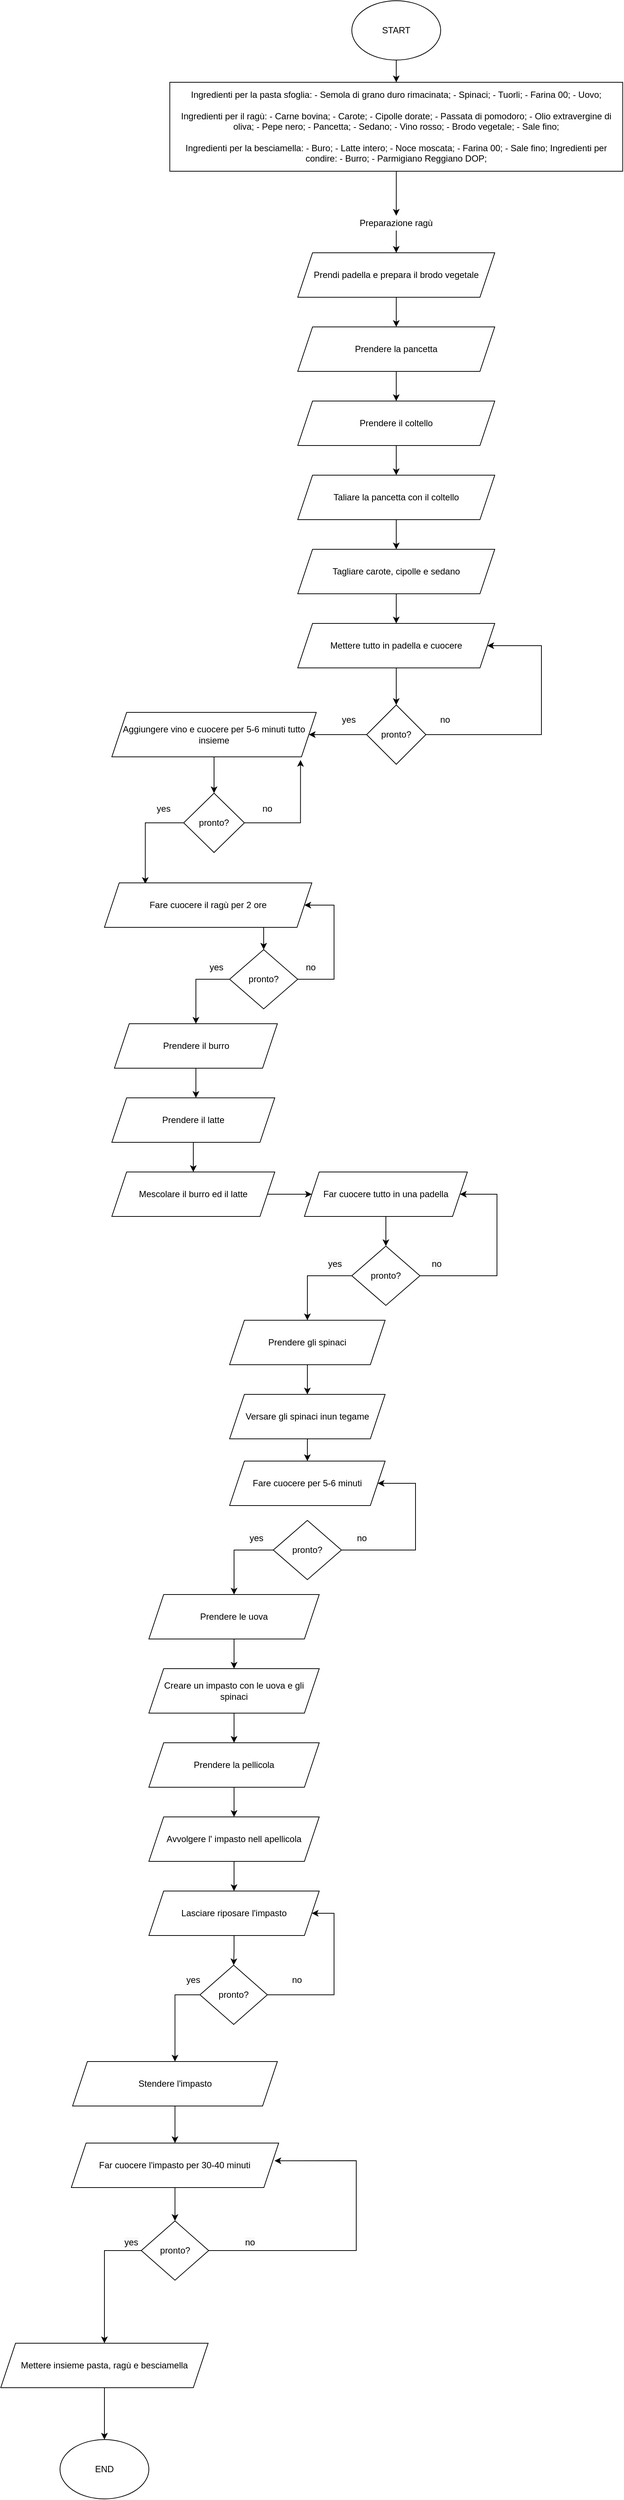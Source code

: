 <mxfile version="14.1.8" type="device"><diagram id="C5RBs43oDa-KdzZeNtuy" name="Page-1"><mxGraphModel dx="3753" dy="1669" grid="1" gridSize="10" guides="1" tooltips="1" connect="1" arrows="1" fold="1" page="1" pageScale="1" pageWidth="827" pageHeight="1169" math="0" shadow="0"><root><mxCell id="WIyWlLk6GJQsqaUBKTNV-0"/><mxCell id="WIyWlLk6GJQsqaUBKTNV-1" parent="WIyWlLk6GJQsqaUBKTNV-0"/><mxCell id="c3x22JrB4chmc79C06rX-2" style="edgeStyle=orthogonalEdgeStyle;rounded=0;orthogonalLoop=1;jettySize=auto;html=1;" edge="1" parent="WIyWlLk6GJQsqaUBKTNV-1" source="c3x22JrB4chmc79C06rX-0" target="c3x22JrB4chmc79C06rX-1"><mxGeometry relative="1" as="geometry"/></mxCell><mxCell id="c3x22JrB4chmc79C06rX-0" value="START" style="ellipse;whiteSpace=wrap;html=1;" vertex="1" parent="WIyWlLk6GJQsqaUBKTNV-1"><mxGeometry x="354" y="20" width="120" height="80" as="geometry"/></mxCell><mxCell id="c3x22JrB4chmc79C06rX-6" style="edgeStyle=orthogonalEdgeStyle;rounded=0;orthogonalLoop=1;jettySize=auto;html=1;entryX=0.5;entryY=0;entryDx=0;entryDy=0;" edge="1" parent="WIyWlLk6GJQsqaUBKTNV-1" source="c3x22JrB4chmc79C06rX-1" target="c3x22JrB4chmc79C06rX-5"><mxGeometry relative="1" as="geometry"/></mxCell><mxCell id="c3x22JrB4chmc79C06rX-1" value="Ingredienti per la pasta sfoglia:&#9;&#9;- Semola di grano duro rimacinata;&#9;&#9;- Spinaci;&#9;&#9;- Tuorli;&#9;&#9;- Farina 00;&#9;&#9;- Uovo;&#9;&lt;br&gt;&lt;br&gt;Ingredienti per il ragù:&#9;&#9;- Carne bovina;&#9;&#9;- Carote;&#9;&#9;- Cipolle dorate;&#9;&#9;- Passata di pomodoro;&#9;&#9;- Olio extravergine di oliva;&#9;&#9;- Pepe nero;&#9;&#9;- Pancetta;&#9;&#9;- Sedano;&#9;&#9;- Vino rosso;&#9;&#9;- Brodo vegetale;&#9;&#9;- Sale fino;&#9;&lt;br&gt;&lt;br&gt;Ingredienti per la besciamella:&#9;&#9;- Buro;&#9;&#9;- Latte intero;&#9;&#9;- Noce moscata;&#9;&#9;- Farina 00;&#9;&#9;- Sale fino;&#9;Ingredienti per condire:&#9;&#9;- Burro;&#9;&#9;- Parmigiano Reggiano DOP;" style="rounded=0;whiteSpace=wrap;html=1;" vertex="1" parent="WIyWlLk6GJQsqaUBKTNV-1"><mxGeometry x="108.25" y="130" width="611.5" height="120" as="geometry"/></mxCell><mxCell id="c3x22JrB4chmc79C06rX-8" style="edgeStyle=orthogonalEdgeStyle;rounded=0;orthogonalLoop=1;jettySize=auto;html=1;exitX=0.5;exitY=1;exitDx=0;exitDy=0;entryX=0.5;entryY=0;entryDx=0;entryDy=0;" edge="1" parent="WIyWlLk6GJQsqaUBKTNV-1" source="c3x22JrB4chmc79C06rX-5" target="c3x22JrB4chmc79C06rX-7"><mxGeometry relative="1" as="geometry"/></mxCell><mxCell id="c3x22JrB4chmc79C06rX-5" value="Preparazione ragù" style="text;html=1;strokeColor=none;fillColor=none;align=center;verticalAlign=middle;whiteSpace=wrap;rounded=0;" vertex="1" parent="WIyWlLk6GJQsqaUBKTNV-1"><mxGeometry x="344" y="310" width="140" height="20" as="geometry"/></mxCell><mxCell id="c3x22JrB4chmc79C06rX-14" style="edgeStyle=orthogonalEdgeStyle;rounded=0;orthogonalLoop=1;jettySize=auto;html=1;exitX=0.5;exitY=1;exitDx=0;exitDy=0;entryX=0.5;entryY=0;entryDx=0;entryDy=0;" edge="1" parent="WIyWlLk6GJQsqaUBKTNV-1" source="c3x22JrB4chmc79C06rX-7" target="c3x22JrB4chmc79C06rX-13"><mxGeometry relative="1" as="geometry"/></mxCell><mxCell id="c3x22JrB4chmc79C06rX-7" value="Prendi padella e prepara il brodo vegetale" style="shape=parallelogram;perimeter=parallelogramPerimeter;whiteSpace=wrap;html=1;fixedSize=1;" vertex="1" parent="WIyWlLk6GJQsqaUBKTNV-1"><mxGeometry x="281" y="360" width="266" height="60" as="geometry"/></mxCell><mxCell id="c3x22JrB4chmc79C06rX-17" style="edgeStyle=orthogonalEdgeStyle;rounded=0;orthogonalLoop=1;jettySize=auto;html=1;exitX=0.5;exitY=1;exitDx=0;exitDy=0;entryX=0.5;entryY=0;entryDx=0;entryDy=0;" edge="1" parent="WIyWlLk6GJQsqaUBKTNV-1" source="c3x22JrB4chmc79C06rX-13" target="c3x22JrB4chmc79C06rX-16"><mxGeometry relative="1" as="geometry"/></mxCell><mxCell id="c3x22JrB4chmc79C06rX-13" value="Prendere la pancetta" style="shape=parallelogram;perimeter=parallelogramPerimeter;whiteSpace=wrap;html=1;fixedSize=1;" vertex="1" parent="WIyWlLk6GJQsqaUBKTNV-1"><mxGeometry x="281" y="460" width="266" height="60" as="geometry"/></mxCell><mxCell id="c3x22JrB4chmc79C06rX-20" style="edgeStyle=orthogonalEdgeStyle;rounded=0;orthogonalLoop=1;jettySize=auto;html=1;exitX=0.5;exitY=1;exitDx=0;exitDy=0;entryX=0.5;entryY=0;entryDx=0;entryDy=0;" edge="1" parent="WIyWlLk6GJQsqaUBKTNV-1" source="c3x22JrB4chmc79C06rX-15" target="c3x22JrB4chmc79C06rX-19"><mxGeometry relative="1" as="geometry"/></mxCell><mxCell id="c3x22JrB4chmc79C06rX-15" value="Taliare la pancetta con il coltello" style="shape=parallelogram;perimeter=parallelogramPerimeter;whiteSpace=wrap;html=1;fixedSize=1;" vertex="1" parent="WIyWlLk6GJQsqaUBKTNV-1"><mxGeometry x="281" y="660" width="266" height="60" as="geometry"/></mxCell><mxCell id="c3x22JrB4chmc79C06rX-18" style="edgeStyle=orthogonalEdgeStyle;rounded=0;orthogonalLoop=1;jettySize=auto;html=1;exitX=0.5;exitY=1;exitDx=0;exitDy=0;entryX=0.5;entryY=0;entryDx=0;entryDy=0;" edge="1" parent="WIyWlLk6GJQsqaUBKTNV-1" source="c3x22JrB4chmc79C06rX-16" target="c3x22JrB4chmc79C06rX-15"><mxGeometry relative="1" as="geometry"><mxPoint x="414" y="660" as="targetPoint"/></mxGeometry></mxCell><mxCell id="c3x22JrB4chmc79C06rX-16" value="Prendere il coltello" style="shape=parallelogram;perimeter=parallelogramPerimeter;whiteSpace=wrap;html=1;fixedSize=1;" vertex="1" parent="WIyWlLk6GJQsqaUBKTNV-1"><mxGeometry x="281" y="560" width="266" height="60" as="geometry"/></mxCell><mxCell id="c3x22JrB4chmc79C06rX-24" style="edgeStyle=orthogonalEdgeStyle;rounded=0;orthogonalLoop=1;jettySize=auto;html=1;exitX=0.5;exitY=1;exitDx=0;exitDy=0;entryX=0.5;entryY=0;entryDx=0;entryDy=0;" edge="1" parent="WIyWlLk6GJQsqaUBKTNV-1" source="c3x22JrB4chmc79C06rX-19" target="c3x22JrB4chmc79C06rX-23"><mxGeometry relative="1" as="geometry"/></mxCell><mxCell id="c3x22JrB4chmc79C06rX-19" value="Tagliare carote, cipolle e sedano" style="shape=parallelogram;perimeter=parallelogramPerimeter;whiteSpace=wrap;html=1;fixedSize=1;" vertex="1" parent="WIyWlLk6GJQsqaUBKTNV-1"><mxGeometry x="281" y="760" width="266" height="60" as="geometry"/></mxCell><mxCell id="c3x22JrB4chmc79C06rX-26" style="edgeStyle=orthogonalEdgeStyle;rounded=0;orthogonalLoop=1;jettySize=auto;html=1;entryX=0.5;entryY=0;entryDx=0;entryDy=0;" edge="1" parent="WIyWlLk6GJQsqaUBKTNV-1" source="c3x22JrB4chmc79C06rX-23" target="c3x22JrB4chmc79C06rX-25"><mxGeometry relative="1" as="geometry"/></mxCell><mxCell id="c3x22JrB4chmc79C06rX-23" value="Mettere tutto in padella e cuocere" style="shape=parallelogram;perimeter=parallelogramPerimeter;whiteSpace=wrap;html=1;fixedSize=1;" vertex="1" parent="WIyWlLk6GJQsqaUBKTNV-1"><mxGeometry x="281" y="860" width="266" height="60" as="geometry"/></mxCell><mxCell id="c3x22JrB4chmc79C06rX-29" style="edgeStyle=orthogonalEdgeStyle;rounded=0;orthogonalLoop=1;jettySize=auto;html=1;exitX=1;exitY=0.5;exitDx=0;exitDy=0;entryX=1;entryY=0.5;entryDx=0;entryDy=0;" edge="1" parent="WIyWlLk6GJQsqaUBKTNV-1" source="c3x22JrB4chmc79C06rX-25" target="c3x22JrB4chmc79C06rX-23"><mxGeometry relative="1" as="geometry"><Array as="points"><mxPoint x="610" y="1010"/><mxPoint x="610" y="890"/></Array></mxGeometry></mxCell><mxCell id="c3x22JrB4chmc79C06rX-35" style="edgeStyle=orthogonalEdgeStyle;rounded=0;orthogonalLoop=1;jettySize=auto;html=1;exitX=0;exitY=0.5;exitDx=0;exitDy=0;entryX=1;entryY=0.5;entryDx=0;entryDy=0;" edge="1" parent="WIyWlLk6GJQsqaUBKTNV-1" source="c3x22JrB4chmc79C06rX-25" target="c3x22JrB4chmc79C06rX-33"><mxGeometry relative="1" as="geometry"/></mxCell><mxCell id="c3x22JrB4chmc79C06rX-25" value="pronto?" style="rhombus;whiteSpace=wrap;html=1;" vertex="1" parent="WIyWlLk6GJQsqaUBKTNV-1"><mxGeometry x="374" y="970" width="80" height="80" as="geometry"/></mxCell><mxCell id="c3x22JrB4chmc79C06rX-27" value="yes" style="text;html=1;strokeColor=none;fillColor=none;align=center;verticalAlign=middle;whiteSpace=wrap;rounded=0;" vertex="1" parent="WIyWlLk6GJQsqaUBKTNV-1"><mxGeometry x="330" y="980" width="40" height="20" as="geometry"/></mxCell><mxCell id="c3x22JrB4chmc79C06rX-28" value="no" style="text;html=1;strokeColor=none;fillColor=none;align=center;verticalAlign=middle;whiteSpace=wrap;rounded=0;" vertex="1" parent="WIyWlLk6GJQsqaUBKTNV-1"><mxGeometry x="460" y="980" width="40" height="20" as="geometry"/></mxCell><mxCell id="c3x22JrB4chmc79C06rX-38" style="edgeStyle=orthogonalEdgeStyle;rounded=0;orthogonalLoop=1;jettySize=auto;html=1;exitX=0.5;exitY=1;exitDx=0;exitDy=0;entryX=0.5;entryY=0;entryDx=0;entryDy=0;" edge="1" parent="WIyWlLk6GJQsqaUBKTNV-1" source="c3x22JrB4chmc79C06rX-33" target="c3x22JrB4chmc79C06rX-36"><mxGeometry relative="1" as="geometry"/></mxCell><mxCell id="c3x22JrB4chmc79C06rX-33" value="Aggiungere vino e cuocere per 5-6 minuti tutto insieme" style="shape=parallelogram;perimeter=parallelogramPerimeter;whiteSpace=wrap;html=1;fixedSize=1;" vertex="1" parent="WIyWlLk6GJQsqaUBKTNV-1"><mxGeometry x="30" y="980" width="276" height="60" as="geometry"/></mxCell><mxCell id="c3x22JrB4chmc79C06rX-41" style="edgeStyle=orthogonalEdgeStyle;rounded=0;orthogonalLoop=1;jettySize=auto;html=1;entryX=0.923;entryY=1.07;entryDx=0;entryDy=0;entryPerimeter=0;" edge="1" parent="WIyWlLk6GJQsqaUBKTNV-1" source="c3x22JrB4chmc79C06rX-36" target="c3x22JrB4chmc79C06rX-33"><mxGeometry relative="1" as="geometry"><Array as="points"><mxPoint x="285" y="1129"/></Array></mxGeometry></mxCell><mxCell id="c3x22JrB4chmc79C06rX-45" style="edgeStyle=orthogonalEdgeStyle;rounded=0;orthogonalLoop=1;jettySize=auto;html=1;exitX=0;exitY=0.5;exitDx=0;exitDy=0;entryX=0.197;entryY=0.023;entryDx=0;entryDy=0;entryPerimeter=0;" edge="1" parent="WIyWlLk6GJQsqaUBKTNV-1" source="c3x22JrB4chmc79C06rX-36" target="c3x22JrB4chmc79C06rX-42"><mxGeometry relative="1" as="geometry"/></mxCell><mxCell id="c3x22JrB4chmc79C06rX-36" value="pronto?" style="rhombus;whiteSpace=wrap;html=1;" vertex="1" parent="WIyWlLk6GJQsqaUBKTNV-1"><mxGeometry x="127" y="1089" width="82" height="80" as="geometry"/></mxCell><mxCell id="c3x22JrB4chmc79C06rX-39" value="yes" style="text;html=1;strokeColor=none;fillColor=none;align=center;verticalAlign=middle;whiteSpace=wrap;rounded=0;" vertex="1" parent="WIyWlLk6GJQsqaUBKTNV-1"><mxGeometry x="80" y="1100" width="40" height="20" as="geometry"/></mxCell><mxCell id="c3x22JrB4chmc79C06rX-40" value="no" style="text;html=1;strokeColor=none;fillColor=none;align=center;verticalAlign=middle;whiteSpace=wrap;rounded=0;" vertex="1" parent="WIyWlLk6GJQsqaUBKTNV-1"><mxGeometry x="220" y="1100" width="40" height="20" as="geometry"/></mxCell><mxCell id="c3x22JrB4chmc79C06rX-47" style="edgeStyle=orthogonalEdgeStyle;rounded=0;orthogonalLoop=1;jettySize=auto;html=1;exitX=0.75;exitY=1;exitDx=0;exitDy=0;entryX=0.5;entryY=0;entryDx=0;entryDy=0;" edge="1" parent="WIyWlLk6GJQsqaUBKTNV-1" source="c3x22JrB4chmc79C06rX-42" target="c3x22JrB4chmc79C06rX-46"><mxGeometry relative="1" as="geometry"/></mxCell><mxCell id="c3x22JrB4chmc79C06rX-42" value="Fare cuocere il ragù per 2 ore" style="shape=parallelogram;perimeter=parallelogramPerimeter;whiteSpace=wrap;html=1;fixedSize=1;" vertex="1" parent="WIyWlLk6GJQsqaUBKTNV-1"><mxGeometry x="20" y="1210" width="280" height="60" as="geometry"/></mxCell><mxCell id="c3x22JrB4chmc79C06rX-51" style="edgeStyle=orthogonalEdgeStyle;rounded=0;orthogonalLoop=1;jettySize=auto;html=1;exitX=0;exitY=0.5;exitDx=0;exitDy=0;entryX=0.5;entryY=0;entryDx=0;entryDy=0;" edge="1" parent="WIyWlLk6GJQsqaUBKTNV-1" source="c3x22JrB4chmc79C06rX-46" target="c3x22JrB4chmc79C06rX-50"><mxGeometry relative="1" as="geometry"/></mxCell><mxCell id="c3x22JrB4chmc79C06rX-52" style="edgeStyle=orthogonalEdgeStyle;rounded=0;orthogonalLoop=1;jettySize=auto;html=1;entryX=1;entryY=0.5;entryDx=0;entryDy=0;" edge="1" parent="WIyWlLk6GJQsqaUBKTNV-1" source="c3x22JrB4chmc79C06rX-46" target="c3x22JrB4chmc79C06rX-42"><mxGeometry relative="1" as="geometry"><Array as="points"><mxPoint x="330" y="1340"/><mxPoint x="330" y="1240"/></Array></mxGeometry></mxCell><mxCell id="c3x22JrB4chmc79C06rX-46" value="pronto?" style="rhombus;whiteSpace=wrap;html=1;" vertex="1" parent="WIyWlLk6GJQsqaUBKTNV-1"><mxGeometry x="189" y="1300" width="92" height="80" as="geometry"/></mxCell><mxCell id="c3x22JrB4chmc79C06rX-48" value="&lt;span style=&quot;color: rgb(0, 0, 0); font-family: helvetica; font-size: 12px; font-style: normal; font-weight: 400; letter-spacing: normal; text-align: center; text-indent: 0px; text-transform: none; word-spacing: 0px; background-color: rgb(248, 249, 250); display: inline; float: none;&quot;&gt;yes&lt;/span&gt;" style="text;whiteSpace=wrap;html=1;" vertex="1" parent="WIyWlLk6GJQsqaUBKTNV-1"><mxGeometry x="160" y="1310" width="40" height="30" as="geometry"/></mxCell><mxCell id="c3x22JrB4chmc79C06rX-49" value="&lt;span style=&quot;color: rgb(0, 0, 0); font-family: helvetica; font-size: 12px; font-style: normal; font-weight: 400; letter-spacing: normal; text-align: center; text-indent: 0px; text-transform: none; word-spacing: 0px; background-color: rgb(248, 249, 250); display: inline; float: none;&quot;&gt;no&lt;/span&gt;" style="text;whiteSpace=wrap;html=1;" vertex="1" parent="WIyWlLk6GJQsqaUBKTNV-1"><mxGeometry x="290" y="1310" width="40" height="30" as="geometry"/></mxCell><mxCell id="c3x22JrB4chmc79C06rX-54" style="edgeStyle=orthogonalEdgeStyle;rounded=0;orthogonalLoop=1;jettySize=auto;html=1;exitX=0.5;exitY=1;exitDx=0;exitDy=0;entryX=0.5;entryY=0;entryDx=0;entryDy=0;" edge="1" parent="WIyWlLk6GJQsqaUBKTNV-1" source="c3x22JrB4chmc79C06rX-50"><mxGeometry relative="1" as="geometry"><mxPoint x="143.5" y="1500" as="targetPoint"/></mxGeometry></mxCell><mxCell id="c3x22JrB4chmc79C06rX-50" value="Prendere il burro" style="shape=parallelogram;perimeter=parallelogramPerimeter;whiteSpace=wrap;html=1;fixedSize=1;" vertex="1" parent="WIyWlLk6GJQsqaUBKTNV-1"><mxGeometry x="33.5" y="1400" width="220" height="60" as="geometry"/></mxCell><mxCell id="c3x22JrB4chmc79C06rX-59" style="edgeStyle=orthogonalEdgeStyle;rounded=0;orthogonalLoop=1;jettySize=auto;html=1;exitX=0.5;exitY=1;exitDx=0;exitDy=0;entryX=0.5;entryY=0;entryDx=0;entryDy=0;" edge="1" parent="WIyWlLk6GJQsqaUBKTNV-1" source="c3x22JrB4chmc79C06rX-57" target="c3x22JrB4chmc79C06rX-58"><mxGeometry relative="1" as="geometry"/></mxCell><mxCell id="c3x22JrB4chmc79C06rX-57" value="Prendere il latte" style="shape=parallelogram;perimeter=parallelogramPerimeter;whiteSpace=wrap;html=1;fixedSize=1;" vertex="1" parent="WIyWlLk6GJQsqaUBKTNV-1"><mxGeometry x="30" y="1500" width="220" height="60" as="geometry"/></mxCell><mxCell id="c3x22JrB4chmc79C06rX-63" style="edgeStyle=orthogonalEdgeStyle;rounded=0;orthogonalLoop=1;jettySize=auto;html=1;exitX=1;exitY=0.5;exitDx=0;exitDy=0;entryX=0;entryY=0.5;entryDx=0;entryDy=0;" edge="1" parent="WIyWlLk6GJQsqaUBKTNV-1" source="c3x22JrB4chmc79C06rX-58" target="c3x22JrB4chmc79C06rX-62"><mxGeometry relative="1" as="geometry"/></mxCell><mxCell id="c3x22JrB4chmc79C06rX-58" value="Mescolare il burro ed il latte" style="shape=parallelogram;perimeter=parallelogramPerimeter;whiteSpace=wrap;html=1;fixedSize=1;" vertex="1" parent="WIyWlLk6GJQsqaUBKTNV-1"><mxGeometry x="30" y="1600" width="220" height="60" as="geometry"/></mxCell><mxCell id="c3x22JrB4chmc79C06rX-65" style="edgeStyle=orthogonalEdgeStyle;rounded=0;orthogonalLoop=1;jettySize=auto;html=1;entryX=0.5;entryY=0;entryDx=0;entryDy=0;" edge="1" parent="WIyWlLk6GJQsqaUBKTNV-1" source="c3x22JrB4chmc79C06rX-62" target="c3x22JrB4chmc79C06rX-64"><mxGeometry relative="1" as="geometry"/></mxCell><mxCell id="c3x22JrB4chmc79C06rX-62" value="Far cuocere tutto in una padella" style="shape=parallelogram;perimeter=parallelogramPerimeter;whiteSpace=wrap;html=1;fixedSize=1;" vertex="1" parent="WIyWlLk6GJQsqaUBKTNV-1"><mxGeometry x="290" y="1600" width="220" height="60" as="geometry"/></mxCell><mxCell id="c3x22JrB4chmc79C06rX-68" style="edgeStyle=orthogonalEdgeStyle;rounded=0;orthogonalLoop=1;jettySize=auto;html=1;exitX=1;exitY=0.5;exitDx=0;exitDy=0;entryX=1;entryY=0.5;entryDx=0;entryDy=0;" edge="1" parent="WIyWlLk6GJQsqaUBKTNV-1" source="c3x22JrB4chmc79C06rX-64" target="c3x22JrB4chmc79C06rX-62"><mxGeometry relative="1" as="geometry"><Array as="points"><mxPoint x="550" y="1740"/><mxPoint x="550" y="1630"/></Array></mxGeometry></mxCell><mxCell id="c3x22JrB4chmc79C06rX-71" style="edgeStyle=orthogonalEdgeStyle;rounded=0;orthogonalLoop=1;jettySize=auto;html=1;exitX=0;exitY=0.5;exitDx=0;exitDy=0;entryX=0.5;entryY=0;entryDx=0;entryDy=0;" edge="1" parent="WIyWlLk6GJQsqaUBKTNV-1" source="c3x22JrB4chmc79C06rX-64" target="c3x22JrB4chmc79C06rX-70"><mxGeometry relative="1" as="geometry"/></mxCell><mxCell id="c3x22JrB4chmc79C06rX-64" value="pronto?" style="rhombus;whiteSpace=wrap;html=1;" vertex="1" parent="WIyWlLk6GJQsqaUBKTNV-1"><mxGeometry x="354" y="1700" width="92" height="80" as="geometry"/></mxCell><mxCell id="c3x22JrB4chmc79C06rX-66" value="&lt;span style=&quot;color: rgb(0, 0, 0); font-family: helvetica; font-size: 12px; font-style: normal; font-weight: 400; letter-spacing: normal; text-align: center; text-indent: 0px; text-transform: none; word-spacing: 0px; background-color: rgb(248, 249, 250); display: inline; float: none;&quot;&gt;yes&lt;/span&gt;" style="text;whiteSpace=wrap;html=1;" vertex="1" parent="WIyWlLk6GJQsqaUBKTNV-1"><mxGeometry x="320" y="1710" width="40" height="30" as="geometry"/></mxCell><mxCell id="c3x22JrB4chmc79C06rX-67" value="&lt;span style=&quot;color: rgb(0, 0, 0); font-family: helvetica; font-size: 12px; font-style: normal; font-weight: 400; letter-spacing: normal; text-align: center; text-indent: 0px; text-transform: none; word-spacing: 0px; background-color: rgb(248, 249, 250); display: inline; float: none;&quot;&gt;no&lt;/span&gt;" style="text;whiteSpace=wrap;html=1;" vertex="1" parent="WIyWlLk6GJQsqaUBKTNV-1"><mxGeometry x="460" y="1710" width="40" height="30" as="geometry"/></mxCell><mxCell id="c3x22JrB4chmc79C06rX-73" style="edgeStyle=orthogonalEdgeStyle;rounded=0;orthogonalLoop=1;jettySize=auto;html=1;exitX=0.5;exitY=1;exitDx=0;exitDy=0;" edge="1" parent="WIyWlLk6GJQsqaUBKTNV-1" source="c3x22JrB4chmc79C06rX-70" target="c3x22JrB4chmc79C06rX-72"><mxGeometry relative="1" as="geometry"/></mxCell><mxCell id="c3x22JrB4chmc79C06rX-70" value="Prendere gli spinaci" style="shape=parallelogram;perimeter=parallelogramPerimeter;whiteSpace=wrap;html=1;fixedSize=1;" vertex="1" parent="WIyWlLk6GJQsqaUBKTNV-1"><mxGeometry x="189" y="1800" width="210" height="60" as="geometry"/></mxCell><mxCell id="c3x22JrB4chmc79C06rX-75" style="edgeStyle=orthogonalEdgeStyle;rounded=0;orthogonalLoop=1;jettySize=auto;html=1;exitX=0.5;exitY=1;exitDx=0;exitDy=0;" edge="1" parent="WIyWlLk6GJQsqaUBKTNV-1" source="c3x22JrB4chmc79C06rX-72" target="c3x22JrB4chmc79C06rX-74"><mxGeometry relative="1" as="geometry"/></mxCell><mxCell id="c3x22JrB4chmc79C06rX-72" value="Versare gli spinaci inun tegame" style="shape=parallelogram;perimeter=parallelogramPerimeter;whiteSpace=wrap;html=1;fixedSize=1;" vertex="1" parent="WIyWlLk6GJQsqaUBKTNV-1"><mxGeometry x="189" y="1900" width="210" height="60" as="geometry"/></mxCell><mxCell id="c3x22JrB4chmc79C06rX-74" value="Fare cuocere per 5-6 minuti" style="shape=parallelogram;perimeter=parallelogramPerimeter;whiteSpace=wrap;html=1;fixedSize=1;" vertex="1" parent="WIyWlLk6GJQsqaUBKTNV-1"><mxGeometry x="189" y="1990" width="210" height="60" as="geometry"/></mxCell><mxCell id="c3x22JrB4chmc79C06rX-79" style="edgeStyle=orthogonalEdgeStyle;rounded=0;orthogonalLoop=1;jettySize=auto;html=1;exitX=1;exitY=0.5;exitDx=0;exitDy=0;entryX=1;entryY=0.5;entryDx=0;entryDy=0;" edge="1" parent="WIyWlLk6GJQsqaUBKTNV-1" source="c3x22JrB4chmc79C06rX-76" target="c3x22JrB4chmc79C06rX-74"><mxGeometry relative="1" as="geometry"><Array as="points"><mxPoint x="440" y="2110"/><mxPoint x="440" y="2020"/></Array></mxGeometry></mxCell><mxCell id="c3x22JrB4chmc79C06rX-81" style="edgeStyle=orthogonalEdgeStyle;rounded=0;orthogonalLoop=1;jettySize=auto;html=1;exitX=0;exitY=0.5;exitDx=0;exitDy=0;entryX=0.5;entryY=0;entryDx=0;entryDy=0;" edge="1" parent="WIyWlLk6GJQsqaUBKTNV-1" source="c3x22JrB4chmc79C06rX-76" target="c3x22JrB4chmc79C06rX-80"><mxGeometry relative="1" as="geometry"/></mxCell><mxCell id="c3x22JrB4chmc79C06rX-76" value="pronto?" style="rhombus;whiteSpace=wrap;html=1;" vertex="1" parent="WIyWlLk6GJQsqaUBKTNV-1"><mxGeometry x="248" y="2070" width="92" height="80" as="geometry"/></mxCell><mxCell id="c3x22JrB4chmc79C06rX-77" value="&lt;span style=&quot;color: rgb(0, 0, 0); font-family: helvetica; font-size: 12px; font-style: normal; font-weight: 400; letter-spacing: normal; text-align: center; text-indent: 0px; text-transform: none; word-spacing: 0px; background-color: rgb(248, 249, 250); display: inline; float: none;&quot;&gt;yes&lt;/span&gt;" style="text;whiteSpace=wrap;html=1;" vertex="1" parent="WIyWlLk6GJQsqaUBKTNV-1"><mxGeometry x="213.5" y="2080" width="40" height="30" as="geometry"/></mxCell><mxCell id="c3x22JrB4chmc79C06rX-78" value="&lt;span style=&quot;color: rgb(0, 0, 0); font-family: helvetica; font-size: 12px; font-style: normal; font-weight: 400; letter-spacing: normal; text-align: center; text-indent: 0px; text-transform: none; word-spacing: 0px; background-color: rgb(248, 249, 250); display: inline; float: none;&quot;&gt;no&lt;/span&gt;" style="text;whiteSpace=wrap;html=1;" vertex="1" parent="WIyWlLk6GJQsqaUBKTNV-1"><mxGeometry x="359" y="2080" width="40" height="30" as="geometry"/></mxCell><mxCell id="c3x22JrB4chmc79C06rX-85" style="edgeStyle=orthogonalEdgeStyle;rounded=0;orthogonalLoop=1;jettySize=auto;html=1;exitX=0.5;exitY=1;exitDx=0;exitDy=0;entryX=0.5;entryY=0;entryDx=0;entryDy=0;" edge="1" parent="WIyWlLk6GJQsqaUBKTNV-1" source="c3x22JrB4chmc79C06rX-80" target="c3x22JrB4chmc79C06rX-82"><mxGeometry relative="1" as="geometry"/></mxCell><mxCell id="c3x22JrB4chmc79C06rX-80" value="Prendere le uova" style="shape=parallelogram;perimeter=parallelogramPerimeter;whiteSpace=wrap;html=1;fixedSize=1;" vertex="1" parent="WIyWlLk6GJQsqaUBKTNV-1"><mxGeometry x="80" y="2170" width="230" height="60" as="geometry"/></mxCell><mxCell id="c3x22JrB4chmc79C06rX-86" style="edgeStyle=orthogonalEdgeStyle;rounded=0;orthogonalLoop=1;jettySize=auto;html=1;exitX=0.5;exitY=1;exitDx=0;exitDy=0;entryX=0.5;entryY=0;entryDx=0;entryDy=0;" edge="1" parent="WIyWlLk6GJQsqaUBKTNV-1" source="c3x22JrB4chmc79C06rX-82" target="c3x22JrB4chmc79C06rX-84"><mxGeometry relative="1" as="geometry"/></mxCell><mxCell id="c3x22JrB4chmc79C06rX-82" value="Creare un impasto con le uova e gli spinaci" style="shape=parallelogram;perimeter=parallelogramPerimeter;whiteSpace=wrap;html=1;fixedSize=1;" vertex="1" parent="WIyWlLk6GJQsqaUBKTNV-1"><mxGeometry x="80" y="2270" width="230" height="60" as="geometry"/></mxCell><mxCell id="c3x22JrB4chmc79C06rX-90" style="edgeStyle=orthogonalEdgeStyle;rounded=0;orthogonalLoop=1;jettySize=auto;html=1;exitX=0.5;exitY=1;exitDx=0;exitDy=0;entryX=0.5;entryY=0;entryDx=0;entryDy=0;" edge="1" parent="WIyWlLk6GJQsqaUBKTNV-1" source="c3x22JrB4chmc79C06rX-83" target="c3x22JrB4chmc79C06rX-89"><mxGeometry relative="1" as="geometry"/></mxCell><mxCell id="c3x22JrB4chmc79C06rX-83" value="Avvolgere l' impasto nell apellicola" style="shape=parallelogram;perimeter=parallelogramPerimeter;whiteSpace=wrap;html=1;fixedSize=1;" vertex="1" parent="WIyWlLk6GJQsqaUBKTNV-1"><mxGeometry x="80" y="2470" width="230" height="60" as="geometry"/></mxCell><mxCell id="c3x22JrB4chmc79C06rX-87" style="edgeStyle=orthogonalEdgeStyle;rounded=0;orthogonalLoop=1;jettySize=auto;html=1;exitX=0.5;exitY=1;exitDx=0;exitDy=0;entryX=0.5;entryY=0;entryDx=0;entryDy=0;" edge="1" parent="WIyWlLk6GJQsqaUBKTNV-1" source="c3x22JrB4chmc79C06rX-84" target="c3x22JrB4chmc79C06rX-83"><mxGeometry relative="1" as="geometry"/></mxCell><mxCell id="c3x22JrB4chmc79C06rX-84" value="Prendere la pellicola" style="shape=parallelogram;perimeter=parallelogramPerimeter;whiteSpace=wrap;html=1;fixedSize=1;" vertex="1" parent="WIyWlLk6GJQsqaUBKTNV-1"><mxGeometry x="80" y="2370" width="230" height="60" as="geometry"/></mxCell><mxCell id="c3x22JrB4chmc79C06rX-95" style="edgeStyle=orthogonalEdgeStyle;rounded=0;orthogonalLoop=1;jettySize=auto;html=1;" edge="1" parent="WIyWlLk6GJQsqaUBKTNV-1" source="c3x22JrB4chmc79C06rX-89" target="c3x22JrB4chmc79C06rX-91"><mxGeometry relative="1" as="geometry"/></mxCell><mxCell id="c3x22JrB4chmc79C06rX-89" value="Lasciare riposare l'impasto" style="shape=parallelogram;perimeter=parallelogramPerimeter;whiteSpace=wrap;html=1;fixedSize=1;" vertex="1" parent="WIyWlLk6GJQsqaUBKTNV-1"><mxGeometry x="80" y="2570" width="230" height="60" as="geometry"/></mxCell><mxCell id="c3x22JrB4chmc79C06rX-96" style="edgeStyle=orthogonalEdgeStyle;rounded=0;orthogonalLoop=1;jettySize=auto;html=1;exitX=1;exitY=0.5;exitDx=0;exitDy=0;entryX=1;entryY=0.5;entryDx=0;entryDy=0;" edge="1" parent="WIyWlLk6GJQsqaUBKTNV-1" source="c3x22JrB4chmc79C06rX-91" target="c3x22JrB4chmc79C06rX-89"><mxGeometry relative="1" as="geometry"><Array as="points"><mxPoint x="330" y="2710"/><mxPoint x="330" y="2600"/></Array></mxGeometry></mxCell><mxCell id="c3x22JrB4chmc79C06rX-99" style="edgeStyle=orthogonalEdgeStyle;rounded=0;orthogonalLoop=1;jettySize=auto;html=1;exitX=0;exitY=0.5;exitDx=0;exitDy=0;" edge="1" parent="WIyWlLk6GJQsqaUBKTNV-1" source="c3x22JrB4chmc79C06rX-91" target="c3x22JrB4chmc79C06rX-98"><mxGeometry relative="1" as="geometry"/></mxCell><mxCell id="c3x22JrB4chmc79C06rX-91" value="pronto?" style="rhombus;whiteSpace=wrap;html=1;" vertex="1" parent="WIyWlLk6GJQsqaUBKTNV-1"><mxGeometry x="149" y="2670" width="91" height="80" as="geometry"/></mxCell><mxCell id="c3x22JrB4chmc79C06rX-92" value="yes&lt;br&gt;" style="text;html=1;strokeColor=none;fillColor=none;align=center;verticalAlign=middle;whiteSpace=wrap;rounded=0;" vertex="1" parent="WIyWlLk6GJQsqaUBKTNV-1"><mxGeometry x="120" y="2680" width="40" height="20" as="geometry"/></mxCell><mxCell id="c3x22JrB4chmc79C06rX-93" value="no&lt;br&gt;" style="text;html=1;strokeColor=none;fillColor=none;align=center;verticalAlign=middle;whiteSpace=wrap;rounded=0;" vertex="1" parent="WIyWlLk6GJQsqaUBKTNV-1"><mxGeometry x="260" y="2680" width="40" height="20" as="geometry"/></mxCell><mxCell id="c3x22JrB4chmc79C06rX-102" style="edgeStyle=orthogonalEdgeStyle;rounded=0;orthogonalLoop=1;jettySize=auto;html=1;exitX=0.5;exitY=1;exitDx=0;exitDy=0;entryX=0.5;entryY=0;entryDx=0;entryDy=0;" edge="1" parent="WIyWlLk6GJQsqaUBKTNV-1" source="c3x22JrB4chmc79C06rX-98" target="c3x22JrB4chmc79C06rX-101"><mxGeometry relative="1" as="geometry"/></mxCell><mxCell id="c3x22JrB4chmc79C06rX-98" value="Stendere l'impasto" style="shape=parallelogram;perimeter=parallelogramPerimeter;whiteSpace=wrap;html=1;fixedSize=1;" vertex="1" parent="WIyWlLk6GJQsqaUBKTNV-1"><mxGeometry x="-23" y="2800" width="276.5" height="60" as="geometry"/></mxCell><mxCell id="c3x22JrB4chmc79C06rX-110" style="edgeStyle=orthogonalEdgeStyle;rounded=0;orthogonalLoop=1;jettySize=auto;html=1;exitX=0.5;exitY=1;exitDx=0;exitDy=0;entryX=0.5;entryY=0;entryDx=0;entryDy=0;" edge="1" parent="WIyWlLk6GJQsqaUBKTNV-1" source="c3x22JrB4chmc79C06rX-101" target="c3x22JrB4chmc79C06rX-105"><mxGeometry relative="1" as="geometry"/></mxCell><mxCell id="c3x22JrB4chmc79C06rX-101" value="Far cuocere l'impasto per 30-40 minuti" style="shape=parallelogram;perimeter=parallelogramPerimeter;whiteSpace=wrap;html=1;fixedSize=1;" vertex="1" parent="WIyWlLk6GJQsqaUBKTNV-1"><mxGeometry x="-24.75" y="2910" width="280" height="60" as="geometry"/></mxCell><mxCell id="c3x22JrB4chmc79C06rX-112" style="edgeStyle=orthogonalEdgeStyle;rounded=0;orthogonalLoop=1;jettySize=auto;html=1;exitX=0.5;exitY=1;exitDx=0;exitDy=0;entryX=0.5;entryY=0;entryDx=0;entryDy=0;" edge="1" parent="WIyWlLk6GJQsqaUBKTNV-1" source="c3x22JrB4chmc79C06rX-103" target="c3x22JrB4chmc79C06rX-111"><mxGeometry relative="1" as="geometry"/></mxCell><mxCell id="c3x22JrB4chmc79C06rX-103" value="Mettere insieme pasta, ragù e besciamella" style="shape=parallelogram;perimeter=parallelogramPerimeter;whiteSpace=wrap;html=1;fixedSize=1;" vertex="1" parent="WIyWlLk6GJQsqaUBKTNV-1"><mxGeometry x="-120" y="3180" width="280" height="60" as="geometry"/></mxCell><mxCell id="c3x22JrB4chmc79C06rX-107" style="edgeStyle=orthogonalEdgeStyle;rounded=0;orthogonalLoop=1;jettySize=auto;html=1;exitX=1;exitY=0.5;exitDx=0;exitDy=0;entryX=0.98;entryY=0.397;entryDx=0;entryDy=0;entryPerimeter=0;" edge="1" parent="WIyWlLk6GJQsqaUBKTNV-1" source="c3x22JrB4chmc79C06rX-105" target="c3x22JrB4chmc79C06rX-101"><mxGeometry relative="1" as="geometry"><Array as="points"><mxPoint x="360" y="3055"/><mxPoint x="360" y="2934"/></Array></mxGeometry></mxCell><mxCell id="c3x22JrB4chmc79C06rX-108" style="edgeStyle=orthogonalEdgeStyle;rounded=0;orthogonalLoop=1;jettySize=auto;html=1;exitX=0;exitY=0.5;exitDx=0;exitDy=0;entryX=0.5;entryY=0;entryDx=0;entryDy=0;" edge="1" parent="WIyWlLk6GJQsqaUBKTNV-1" source="c3x22JrB4chmc79C06rX-105" target="c3x22JrB4chmc79C06rX-103"><mxGeometry relative="1" as="geometry"/></mxCell><mxCell id="c3x22JrB4chmc79C06rX-105" value="pronto?" style="rhombus;whiteSpace=wrap;html=1;" vertex="1" parent="WIyWlLk6GJQsqaUBKTNV-1"><mxGeometry x="69.75" y="3015" width="91" height="80" as="geometry"/></mxCell><mxCell id="c3x22JrB4chmc79C06rX-106" value="&lt;span style=&quot;color: rgb(0, 0, 0); font-family: helvetica; font-size: 12px; font-style: normal; font-weight: 400; letter-spacing: normal; text-align: center; text-indent: 0px; text-transform: none; word-spacing: 0px; background-color: rgb(248, 249, 250); display: inline; float: none;&quot;&gt;no&lt;/span&gt;" style="text;whiteSpace=wrap;html=1;" vertex="1" parent="WIyWlLk6GJQsqaUBKTNV-1"><mxGeometry x="208" y="3030" width="40" height="30" as="geometry"/></mxCell><mxCell id="c3x22JrB4chmc79C06rX-109" value="&lt;span style=&quot;color: rgb(0, 0, 0); font-family: helvetica; font-size: 12px; font-style: normal; font-weight: 400; letter-spacing: normal; text-align: center; text-indent: 0px; text-transform: none; word-spacing: 0px; background-color: rgb(248, 249, 250); display: inline; float: none;&quot;&gt;yes&lt;/span&gt;" style="text;whiteSpace=wrap;html=1;" vertex="1" parent="WIyWlLk6GJQsqaUBKTNV-1"><mxGeometry x="45.25" y="3030" width="40" height="30" as="geometry"/></mxCell><mxCell id="c3x22JrB4chmc79C06rX-111" value="END" style="ellipse;whiteSpace=wrap;html=1;" vertex="1" parent="WIyWlLk6GJQsqaUBKTNV-1"><mxGeometry x="-40" y="3310" width="120" height="80" as="geometry"/></mxCell></root></mxGraphModel></diagram></mxfile>